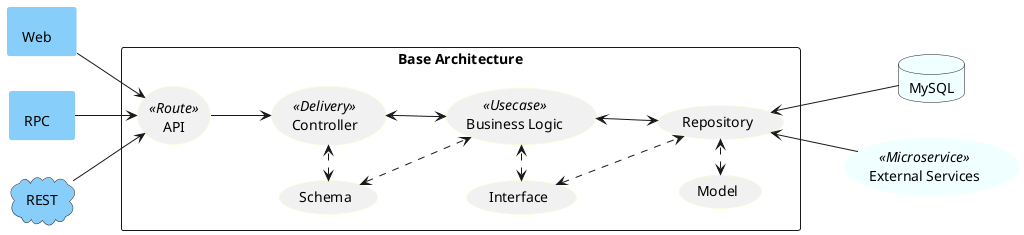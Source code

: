 @startuml base-architecture
left to right direction
skinparam packageStyle rect
component "Web" as web
component "RPC" as grpc
cloud "REST" as rest
database "MySQL" as database
usecase "External Services" as microservice << Microservice >>
package "Base Architecture" as backend {    
    usecase "API" as route << Route >>
    usecase "Controller" as delivery << Delivery >>
    usecase "Business Logic" as (usecase) << Usecase >>
    usecase "Repository" as repository
    usecase "Interface" as interface
    usecase "Model" as model
    usecase "Schema" as schema
}

grpc --> (route)
rest --> (route)
web --> (route)
(route) --> (delivery)
(delivery) <--> (usecase)
(usecase) <--> (repository)
(schema) <.> (usecase)
(schema) <.> (delivery)
(model) <.> (repository)
(repository) <-- database
(repository) <-- microservice
(interface) <.> (repository)
(interface) <.> (usecase)

skinparam componentBorderColor LightSkyBlue
skinparam componentBackgroundColor LightSkyBlue
skinparam CloudBackgroundColor LightSkyBlue
skinparam usecase {
    BorderColor BUSINESS
    BackgroundColor<< Microservice >> Azure
    BorderColor<< Microservice >> Azure
}
skinparam databaseBackgroundColor Azure

@enduml